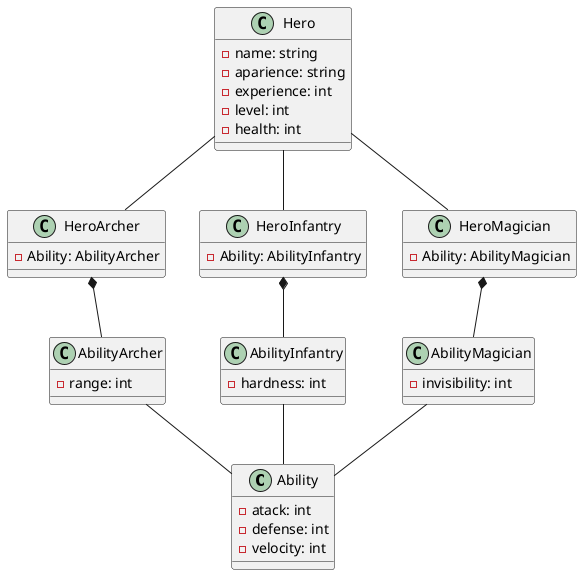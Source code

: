 @startuml classDiagram
class Ability {
  -atack: int
  -defense: int
  -velocity: int
}
class AbilityArcher {
  -range: int
}
class AbilityInfantry {
  -hardness: int
}
class AbilityMagician {
  -invisibility: int
}
AbilityArcher -- Ability
AbilityInfantry -- Ability
AbilityMagician -- Ability

class Hero{
  -name: string
  -aparience: string
  -experience: int
  -level: int
  -health: int
}
class HeroArcher {
  -Ability: AbilityArcher
}
class HeroInfantry {
  -Ability: AbilityInfantry
}
class HeroMagician {
  -Ability: AbilityMagician
}
Hero -- HeroArcher
Hero -- HeroInfantry 
Hero -- HeroMagician

HeroArcher *-- AbilityArcher
HeroInfantry *-- AbilityInfantry
HeroMagician *-- AbilityMagician
@enduml